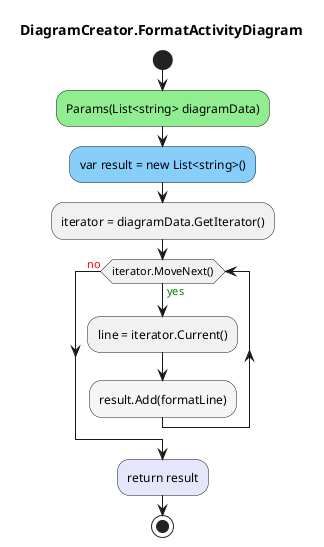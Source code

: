 @startuml DiagramCreator.FormatActivityDiagram
title DiagramCreator.FormatActivityDiagram
start
#LightGreen:Params(List<string> diagramData);
#LightSkyBlue:var result = new List<string>();
:iterator = diagramData.GetIterator();
while (iterator.MoveNext()) is (<color:green>yes)
  :line = iterator.Current();
    #WhiteSmoke:result.Add(formatLine);
endwhile (<color:red>no)
#Lavender:return result;
stop
@enduml
